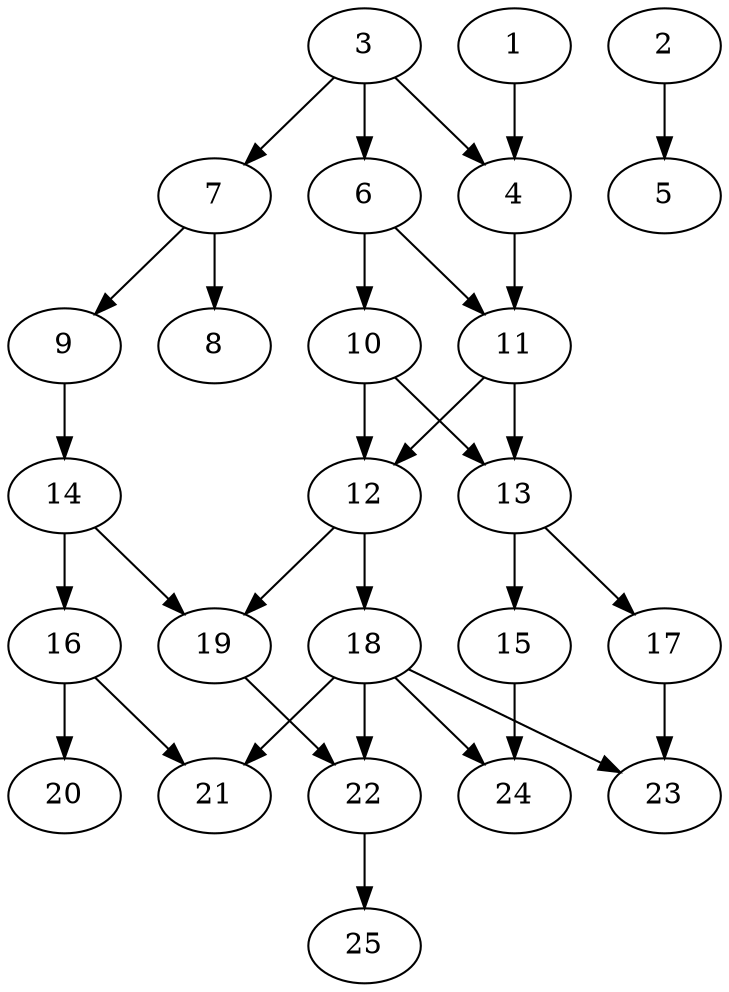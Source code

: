 // DAG automatically generated by daggen at Thu Oct  3 14:00:39 2019
// ./daggen --dot -n 25 --ccr 0.4 --fat 0.5 --regular 0.5 --density 0.5 --mindata 5242880 --maxdata 52428800 
digraph G {
  1 [size="97290240", alpha="0.01", expect_size="38916096"] 
  1 -> 4 [size ="38916096"]
  2 [size="53672960", alpha="0.14", expect_size="21469184"] 
  2 -> 5 [size ="21469184"]
  3 [size="114350080", alpha="0.05", expect_size="45740032"] 
  3 -> 4 [size ="45740032"]
  3 -> 6 [size ="45740032"]
  3 -> 7 [size ="45740032"]
  4 [size="94604800", alpha="0.18", expect_size="37841920"] 
  4 -> 11 [size ="37841920"]
  5 [size="48791040", alpha="0.10", expect_size="19516416"] 
  6 [size="35806720", alpha="0.12", expect_size="14322688"] 
  6 -> 10 [size ="14322688"]
  6 -> 11 [size ="14322688"]
  7 [size="39416320", alpha="0.09", expect_size="15766528"] 
  7 -> 8 [size ="15766528"]
  7 -> 9 [size ="15766528"]
  8 [size="67225600", alpha="0.00", expect_size="26890240"] 
  9 [size="117793280", alpha="0.14", expect_size="47117312"] 
  9 -> 14 [size ="47117312"]
  10 [size="50160640", alpha="0.09", expect_size="20064256"] 
  10 -> 12 [size ="20064256"]
  10 -> 13 [size ="20064256"]
  11 [size="68060160", alpha="0.06", expect_size="27224064"] 
  11 -> 12 [size ="27224064"]
  11 -> 13 [size ="27224064"]
  12 [size="75102720", alpha="0.06", expect_size="30041088"] 
  12 -> 18 [size ="30041088"]
  12 -> 19 [size ="30041088"]
  13 [size="40724480", alpha="0.18", expect_size="16289792"] 
  13 -> 15 [size ="16289792"]
  13 -> 17 [size ="16289792"]
  14 [size="70302720", alpha="0.03", expect_size="28121088"] 
  14 -> 16 [size ="28121088"]
  14 -> 19 [size ="28121088"]
  15 [size="57054720", alpha="0.03", expect_size="22821888"] 
  15 -> 24 [size ="22821888"]
  16 [size="116951040", alpha="0.01", expect_size="46780416"] 
  16 -> 20 [size ="46780416"]
  16 -> 21 [size ="46780416"]
  17 [size="71505920", alpha="0.00", expect_size="28602368"] 
  17 -> 23 [size ="28602368"]
  18 [size="122954240", alpha="0.13", expect_size="49181696"] 
  18 -> 21 [size ="49181696"]
  18 -> 22 [size ="49181696"]
  18 -> 23 [size ="49181696"]
  18 -> 24 [size ="49181696"]
  19 [size="125637120", alpha="0.15", expect_size="50254848"] 
  19 -> 22 [size ="50254848"]
  20 [size="90938880", alpha="0.14", expect_size="36375552"] 
  21 [size="28646400", alpha="0.08", expect_size="11458560"] 
  22 [size="61340160", alpha="0.09", expect_size="24536064"] 
  22 -> 25 [size ="24536064"]
  23 [size="98775040", alpha="0.06", expect_size="39510016"] 
  24 [size="87142400", alpha="0.18", expect_size="34856960"] 
  25 [size="106344960", alpha="0.15", expect_size="42537984"] 
}
